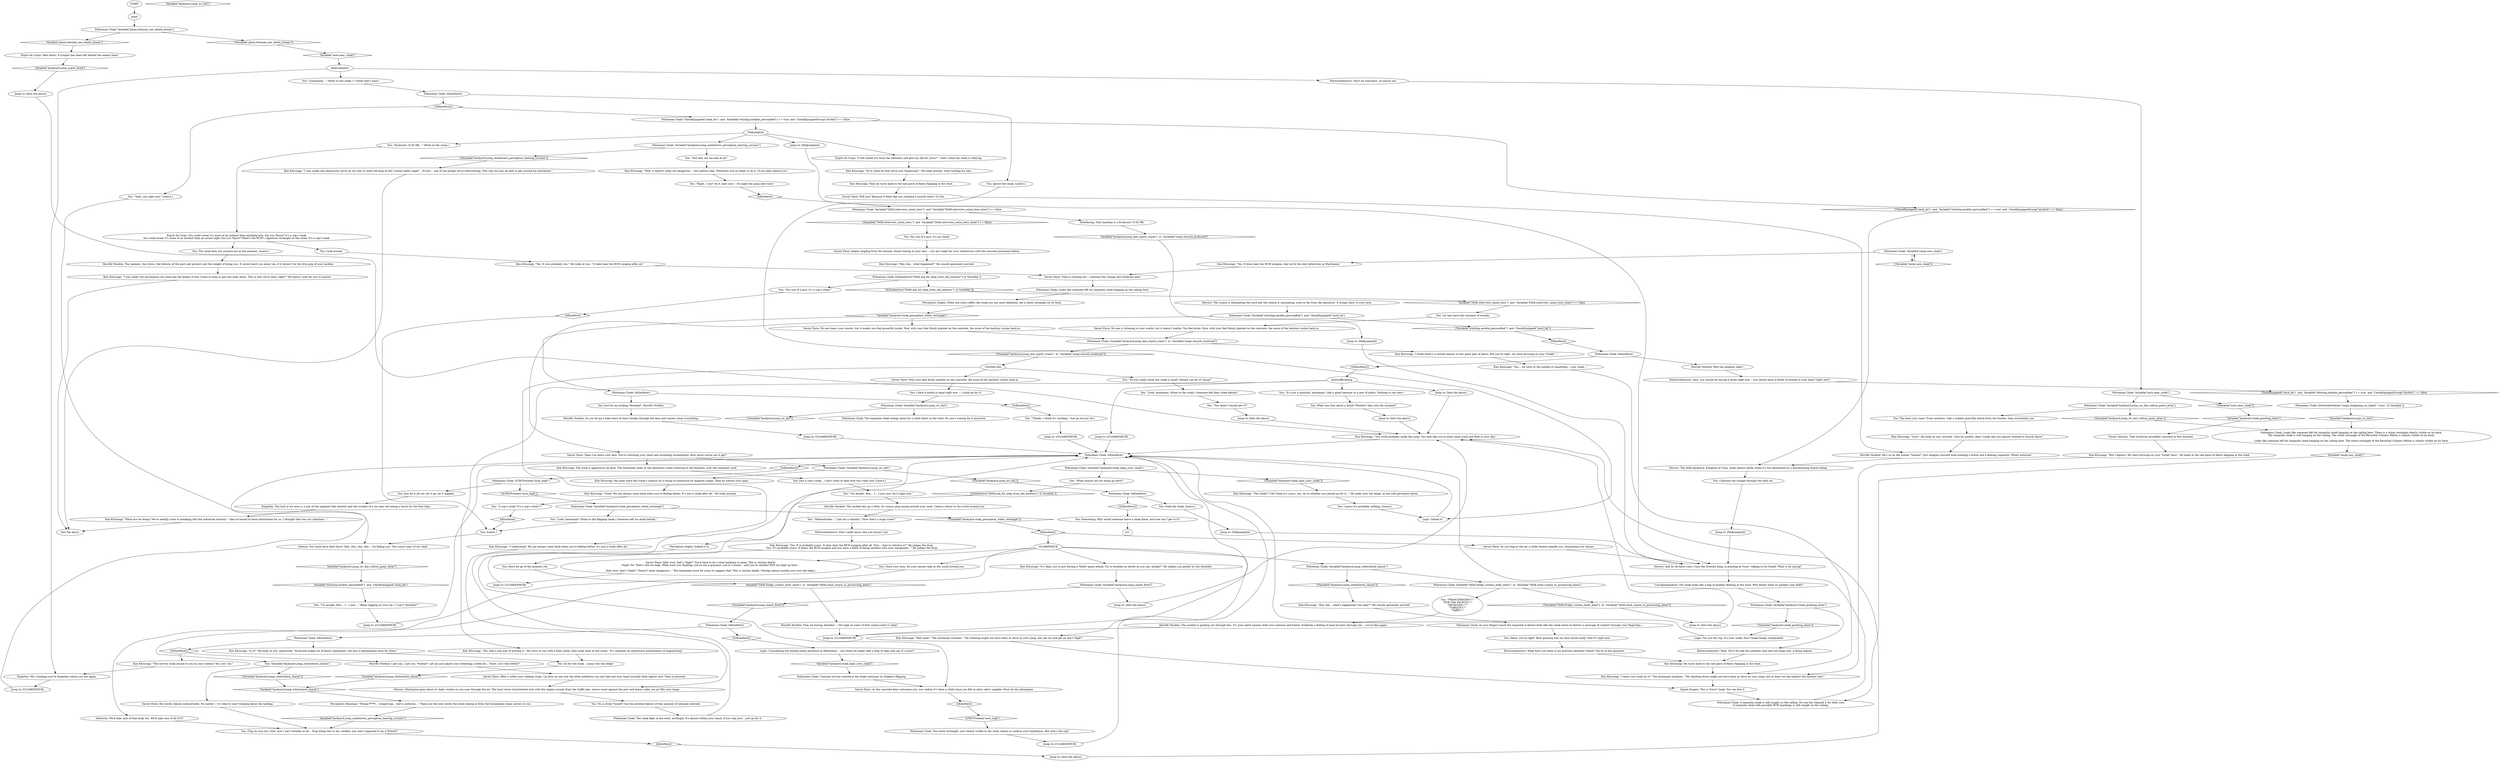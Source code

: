 # CONTAINERYARD / CLOAK JUMP
# You see a policeman-cloak -- jump to it. Get it. If you're above, to be precise! Otherwise, you can just pick it up or whatever.
# ==================================================
digraph G {
	  0 [label="START"];
	  1 [label="input"];
	  2 [label="You: \"Lieutenant...\" (Point to the cloak.) \"I think that's mine.\""];
	  3 [label="Policeman Cloak: Variable[\"plaza.tribunal_saw_death_dream\"]"];
	  4 [label="Variable[\"plaza.tribunal_saw_death_dream\"]", shape=diamond];
	  5 [label="!(Variable[\"plaza.tribunal_saw_death_dream\"])", shape=diamond];
	  6 [label="Shivers: The corpse is dominating the yard and the stench is nauseating, even so far from the epicentre. It brings tears to your eyes."];
	  7 [label="Jump to: [Into the abyss]"];
	  8 [label="Policeman Cloak: Variable[\"backyard.jump_kim_esprit_crane\"]  or  Variable[\"cargo.encyclo_kvalsund\"]"];
	  9 [label="Variable[\"backyard.jump_kim_esprit_crane\"]  or  Variable[\"cargo.encyclo_kvalsund\"]", shape=diamond];
	  10 [label="!(Variable[\"backyard.jump_kim_esprit_crane\"]  or  Variable[\"cargo.encyclo_kvalsund\"])", shape=diamond];
	  11 [label="Kim Kitsuragi: \"I think there's a certain beauty in this giant pair of pliers. But you're right, we were focusing on your *cloak*...\""];
	  12 [label="You: What was that about a drink? Wouldn't that ruin the moment?"];
	  13 [label="Esprit de Corps: *I will shield you from the elements and give my life for yours* -- that's what the cloak is relaying."];
	  14 [label="You: Damn, you're right! Beer gushing into my face would really *nail it* right now."];
	  15 [label="You: \"Do you really think this cloak is mine? Should I go for it? Jump?\""];
	  16 [label="You: Close your eyes, let your senses take in the world around you."];
	  17 [label="Jump to: [Midjumphub]"];
	  18 [label="Shivers: The little backyard, Kingdom of Cuno, looks almost idyllic when it's not dominated by a decomposing human being."];
	  19 [label="Horrific Necktie: Fine, be boring, breathe! -- Get high on some of that sweet-sweet O, baby!"];
	  20 [label="Horrific Necktie: As you let go a tidal wave of tears breaks through the dam and washes away everything."];
	  21 [label="Empathy: The look in his eyes is a mix of the engineer-like interest and the wonder of a six year old seeing a horse for the first time."];
	  22 [label="You: Just a cop's cloak... I don't want to deal with this right now. [Leave.]"];
	  23 [label="You: The cloak does not concern me at the moment. [Leave.]"];
	  24 [label="Savoir Faire: No one hears your shouts, but it makes you feel powerful inside. Now, with your feet firmly planted on the concrete, the noise of the harbour rushes back in."];
	  25 [label="Horrific Necktie: The necktie is guiding you through this. It's your spirit animal, both your nemesis and friend. Suddenly a feeling of ease brushes through you -- you're fine again."];
	  26 [label="Kim Kitsuragi: \"I was under the assumption we could ask the leader of this Union to help us get this body down. This is why we're here, right?\" He doesn't wait for you to answer."];
	  27 [label="Perception (Sight): Indeed it is."];
	  28 [label="Logic: Considering the limited police presence in Martinaise -- you think we might take a leap of logic and say it's yours?"];
	  29 [label="Savoir Faire: As the concrete floor welcomes you, you realize it's been a while since you felt so alive, alert, capable. Must be the adrenaline."];
	  30 [label="Jump to: [Midjumphub]"];
	  31 [label="You: (Tug on your tie.) God, now I can't breathe at all... Stop doing this to me, necktie, you were supposed to be a *friend*!"];
	  32 [label="Savoir Faire: After a while your sobbing stops. Up here no one saw the little meltdown you just had and your heart actually feels lighter now. Time to proceed."];
	  33 [label="Kim Kitsuragi: \"Sure.\" He looks at you, worried. \"Just be careful, okay? Looks like you almost strained a muscle there.\""];
	  34 [label="Policeman Cloak: Variable[\"TASK.interview_union_boss\"]  and  Variable[\"TASK.interview_union_boss_done\"] == false"];
	  35 [label="Variable[\"TASK.interview_union_boss\"]  and  Variable[\"TASK.interview_union_boss_done\"] == false", shape=diamond];
	  36 [label="!(Variable[\"TASK.interview_union_boss\"]  and  Variable[\"TASK.interview_union_boss_done\"] == false)", shape=diamond];
	  37 [label="Interfacing: That machine is a Kvalsund 10-20 HK."];
	  38 [label="Kim Kitsuragi: \"What are we doing? We're awfully close to breaking into the industrial harbour -- they're bound to have information for us. I thought that was our intention...\""];
	  39 [label="You: You son of a gun, it's my cloak!"];
	  40 [label="Policeman Cloak: Unaware of your existence the cloak continues its helpless flapping."];
	  41 [label="Policeman Cloak: IsTHCPresent(\"aces_high\")"];
	  42 [label="IsTHCPresent(\"aces_high\")", shape=diamond];
	  43 [label="!(IsTHCPresent(\"aces_high\"))", shape=diamond];
	  44 [label="You: Just let it all out, let it go, let it happen."];
	  45 [label="Policeman Cloak: Variable[\"backyard.jump_wc_fail\"]"];
	  46 [label="Variable[\"backyard.jump_wc_fail\"]", shape=diamond];
	  47 [label="!(Variable[\"backyard.jump_wc_fail\"])", shape=diamond];
	  48 [label="Kim Kitsuragi: His eyes trace the crane's contour as if trying to memorize its majestic shape. Then he notices your gaze."];
	  49 [label="Savoir Faire: No one is listening to your words, but it doesn't matter. You feel pride. Now, with your feet firmly planted on the concrete, the noise of the harbour rushes back in."];
	  50 [label="Kim Kitsuragi: \"Well, it doesn't seem too dangerous -- two metres tops. Whenever you're ready to do it, I'll be right behind you.\""];
	  51 [label="You: I guess it's probably nothing. [Leave.]"];
	  52 [label="You: \"Yeah, not right now.\" [Leave.]"];
	  53 [label="Policeman Cloak: Variable[\"backyard.jump_whitecheck_chasm\"]"];
	  54 [label="Variable[\"backyard.jump_whitecheck_chasm\"]", shape=diamond];
	  55 [label="!(Variable[\"backyard.jump_whitecheck_chasm\"])", shape=diamond];
	  56 [label="Policeman Cloak: Variable[\"TASK.fridge_victims_body_done\"]  or  Variable[\"TASK.send_corpse_to_processing_done\"]"];
	  57 [label="Variable[\"TASK.fridge_victims_body_done\"]  or  Variable[\"TASK.send_corpse_to_processing_done\"]", shape=diamond];
	  58 [label="!(Variable[\"TASK.fridge_victims_body_done\"]  or  Variable[\"TASK.send_corpse_to_processing_done\"])", shape=diamond];
	  59 [label="You: \"FRANCONEGRO!!!\"\n\"FOR THE PEOPLE!!!\"\n\"REVACHOL!!!\"\n\"TORQUE!!!\"\n\"TARE!!!\""];
	  60 [label="Kim Kitsuragi: \"The service cloak issued to you by your station? Yes, yes I do.\""];
	  61 [label="Jump to: [Into the abyss]"];
	  62 [label="Horrific Necktie: The sadness, the stress, the failures of the past and present and the weight of being you. It would wash you away, too, if it weren't for the firm grip of your necktie."];
	  63 [label="Jump to: [CLOAKENHUB]"];
	  64 [label="Horrific Necktie: He's so on the money, *bratan*. Just imagine yourself dual-wielding a bottle and a flaming cigarette! Whilst airborne!"];
	  65 [label="Policeman Cloak: SetVariableValue(\"cargo.cloakjump_wc_failed\", true) --[[ Variable[ ]]"];
	  66 [label="Jump to: [CLOAKENHUB]"];
	  67 [label="Shivers: Martinaise goes about its daily routine as you soar through the air. The loud voices of protesters mix with the engine sounds from the traffic jam; waves crash against the pier and dense, salty sea air fills your lungs."];
	  68 [label="Kim Kitsuragi: \"Hey, hey... what happened?\" He sounds genuinely worried."];
	  69 [label="Policeman Cloak: IsKimHere()"];
	  70 [label="IsKimHere()", shape=diamond];
	  71 [label="!(IsKimHere())", shape=diamond];
	  72 [label="Horrific Necktie: Feel the squeeze, baby!"];
	  73 [label="kimstuffhubbing"];
	  74 [label="Jump to: [Midjumphub]"];
	  75 [label="Kim Kitsuragi: He turns back to the sad piece of fabric flapping in the wind."];
	  76 [label="Kim Kitsuragi: \"Yes... we were in the middle of something -- your cloak...\""];
	  77 [label="Kim Kitsuragi: \"Good. We can always come back when you're feeling better. It's just a cloak after all.\" He looks around."];
	  78 [label="Jump to: [CLOAKENHUB]"];
	  79 [label="You: \"A cop's cloak! It's a cop's cloak!!!\""];
	  80 [label="You: Look around."];
	  81 [label="Kim Kitsuragi: \"Hell yeah!\" The lieutenant exclaims. \"My climbing might not have been as disco as your jump, but can we still get an Ace's High?\""];
	  82 [label="Policeman Cloak: The white rectangle, now clearly visible in the wind, seems to confirm your hypothesis. But who's the cop?"];
	  83 [label="Kim Kitsuragi: \"The cloak? I *do* think it's yours, yes. As to whether you should go for it...\" He looks over the ledge, at the cold pavement below."];
	  84 [label="You: \"Look, lieutenant. (Point to the cloak.) Someone left their cloak behind.\""];
	  85 [label="Electrochemistry: Don't be ridiculous, of course not."];
	  86 [label="Jump to: [Into the abyss]"];
	  87 [label="Kim Kitsuragi: \"Or it could be that we're just *exploring*.\" He looks around, wind rustling his hair."];
	  88 [label="Into the abyss"];
	  89 [label="Kim Kitsuragi: \"You could probably make the jump. You look like you've done some track and field in your day.\""];
	  90 [label="You: Don't let go of the moment yet."];
	  91 [label="Policeman Cloak: Variable[\"backyard.jump_midshivers_perception_hearing_success\"]"];
	  92 [label="Variable[\"backyard.jump_midshivers_perception_hearing_success\"]", shape=diamond];
	  93 [label="!(Variable[\"backyard.jump_midshivers_perception_hearing_success\"])", shape=diamond];
	  94 [label="You: \"Not bad, not too bad at all.\""];
	  95 [label="Horrific Necktie: I got you, I got you, *bratan*. Let me just adjust your breathing a little bit... There, isn't that better?"];
	  96 [label="You: \"I'm alright, Kim... I... I just...\" (Keep tugging on your tie.) \"I can't *breathe*.\""];
	  97 [label="Policeman Cloak: As your fingers touch the tarpaulin it almost feels like the cloak wants to deliver a message of comfort through your fingertips..."];
	  98 [label="Jump to: [Midjumphub]"];
	  99 [label="Policeman Cloak: Looks like someone left his tarpaulin cloak hanging on the railing here."];
	  100 [label="Logic: You are the cop. It's your cloak. Don't make things complicated."];
	  101 [label="Jump to: [CLOAKENHUB]"];
	  102 [label="Savoir Faire: Will you? Because it feels like you strained a muscle there. Or two."];
	  103 [label="You: Interesting. Why would someone leave a cloak there, and how can I get to it?"];
	  104 [label="Policeman Cloak: CheckEquipped(\"neck_tie\")  and  Variable[\"whirling.necktie_personified\"] == true  and  CheckEquippedGroup(\"alcohol\") == false"];
	  105 [label="CheckEquipped(\"neck_tie\")  and  Variable[\"whirling.necktie_personified\"] == true  and  CheckEquippedGroup(\"alcohol\") == false", shape=diamond];
	  106 [label="!(CheckEquipped(\"neck_tie\")  and  Variable[\"whirling.necktie_personified\"] == true  and  CheckEquippedGroup(\"alcohol\") == false)", shape=diamond];
	  107 [label="Midjumphub"];
	  108 [label="Shivers: And its de-facto ruler, Cuno the Gremlin King, is pointing at *you*, talking to his friend. What is he saying?"];
	  109 [label="You: Continue the voyage through the salty air."];
	  110 [label="You: \"Kvalsund 10-20 HK...\" (Point at the crane.)"];
	  111 [label="You: \"It's just a machine, lieutenant. Like a giant hammer or a pair of pliers. Nothing to see here.\""];
	  112 [label="Kim Kitsuragi: \"Yes, that's one way of putting it.\" He turns to you with a faint smile, then looks back at the crane. \"It's certainly an impressive achievement of engineering.\""];
	  113 [label="Electrochemistry: Don't really know why you haven't yet."];
	  114 [label="Policeman Cloak: Variable[\"backyard.jump_wc_fail\"]"];
	  115 [label="Variable[\"backyard.jump_wc_fail\"]", shape=diamond];
	  116 [label="!(Variable[\"backyard.jump_wc_fail\"])", shape=diamond];
	  117 [label="Policeman Cloak: The tarpaulin cloak swings alone for a while there in the wind. No one's coming for it anymore."];
	  118 [label="Esprit de Corps: Man down! A trooper has been left behind the enemy lines!"];
	  119 [label="Perception (Sight): When the wind ruffles the cloak you can most definitely see a white rectangle on its back."];
	  120 [label="Policeman Cloak: IsKimHere()"];
	  121 [label="IsKimHere()", shape=diamond];
	  122 [label="!(IsKimHere())", shape=diamond];
	  123 [label="Policeman Cloak: IsKimHere()"];
	  124 [label="IsKimHere()", shape=diamond];
	  125 [label="!(IsKimHere())", shape=diamond];
	  126 [label="Kim Kitsuragi: \"Is it?\" He looks at you, impressed. \"Kvalsund makes lot of heavy equipment, but this is phenomenal even for them.\""];
	  127 [label="Esprit de Corps: You could swear it's more of an instinct than anything else, but you *know* it's a cop's cloak.\nYou could swear it's more of an instinct than an actual sight, but you *know* there's the RCM's signature rectangle on the cloak. It's a cop's cloak.
"];
	  128 [label="Jump to: [Into the abyss]"];
	  129 [label="Logic: Nailed it!"];
	  130 [label="Savoir Faire: Ankles tingling from the tension, blood roaring in your ears -- you are ready for your rendezvous with the concrete pavement below."];
	  131 [label="Authority: We'll take care of that body too. We'll take care of all of it!"];
	  132 [label="Policeman Cloak: Variable[\"whirling.necktie_personified\"]  and  CheckEquipped(\"neck_tie\")"];
	  133 [label="Variable[\"whirling.necktie_personified\"]  and  CheckEquipped(\"neck_tie\")", shape=diamond];
	  134 [label="!(Variable[\"whirling.necktie_personified\"]  and  CheckEquipped(\"neck_tie\"))", shape=diamond];
	  135 [label="Savoir Faire: Tears run down your face. You're clutching your chest and mumbling incoherently. How much worse can it get?"];
	  136 [label="Electrochemistry: Also, you should be having a drink right now -- you should have a bottle of alcohol in your hand *right now*."];
	  137 [label="You: No, a drink *would* ruin the pristine beauty of this moment of ultimate sobriety."];
	  138 [label="Kim Kitsuragi: \"I understand. We can always come back when you're feeling better. It's just a cloak after all.\""];
	  139 [label="Horrific Necktie: The necktie lets go a little, its vicious grip easing around your neck. Colours return to the world around you."];
	  140 [label="Policeman Cloak: Variable[\"backyard.jump_esprit_fired\"]"];
	  141 [label="Variable[\"backyard.jump_esprit_fired\"]", shape=diamond];
	  142 [label="!(Variable[\"backyard.jump_esprit_fired\"])", shape=diamond];
	  143 [label="Jump to: [Into the abyss]"];
	  144 [label="Volition: You could have died there! Shit, shit, shit, shit... I'm failing you. This wasn't part of our deal!"];
	  145 [label="Policeman Cloak: IsKimHere()"];
	  146 [label="IsKimHere()", shape=diamond];
	  147 [label="!(IsKimHere())", shape=diamond];
	  148 [label="You: Grab the cloak. [Leave.]"];
	  149 [label="Empathy: He's thinking you've forgotten where you are again."];
	  150 [label="Kim Kitsuragi: Then he turns back to the sad piece of fabric flapping in the wind."];
	  151 [label="Untitled hub"];
	  152 [label="Policeman Cloak: Variable[\"auto.near_cloak\"]"];
	  153 [label="Variable[\"auto.near_cloak\"]", shape=diamond];
	  154 [label="!(Variable[\"auto.near_cloak\"])", shape=diamond];
	  155 [label="Policeman Cloak: Variable[\"backyard.jump_wc_fail_voliton_panic_attac\"]"];
	  156 [label="Variable[\"backyard.jump_wc_fail_voliton_panic_attac\"]", shape=diamond];
	  157 [label="!(Variable[\"backyard.jump_wc_fail_voliton_panic_attac\"])", shape=diamond];
	  158 [label="You: The tears just come. From nowhere. Like a sudden guerrilla attack from the bushes, they overwhelm you."];
	  159 [label="You: \"Thanks, I think it's working.\" (Let go of your tie.)"];
	  160 [label="You: \"Motherfucker...\" (Let out a whistle.) \"Now that's a huge crane!\""];
	  161 [label="Jump to: [CLOAKENHUB]"];
	  162 [label="Kim Kitsuragi: \"I knew you could do it!\" The lieutenant exclaims. \"My climbing down might not have been as disco as your jump, but at least we can explore the harbour now.\""];
	  163 [label="Policeman Cloak: Variable[\"backyard.cloak_perception_white_rectangle\"]"];
	  164 [label="Variable[\"backyard.cloak_perception_white_rectangle\"]", shape=diamond];
	  165 [label="!(Variable[\"backyard.cloak_perception_white_rectangle\"])", shape=diamond];
	  166 [label="You: \"Look, lieutenant! (Point to the flapping cloak.) Someone left his cloak behind.\""];
	  167 [label="CLOAKENHUB"];
	  168 [label="Policeman Cloak: IsKimHere()"];
	  169 [label="IsKimHere()", shape=diamond];
	  170 [label="!(IsKimHere())", shape=diamond];
	  171 [label="Policeman Cloak: Variable[\"backyard.cloak_logic_your_cloak\"]"];
	  172 [label="Variable[\"backyard.cloak_logic_your_cloak\"]", shape=diamond];
	  173 [label="!(Variable[\"backyard.cloak_logic_your_cloak\"])", shape=diamond];
	  174 [label="You: \"What exactly are we doing up here?\""];
	  175 [label="Savoir Faire: Holy wow, that's *high*! You'd have to be a total madman to jump. This is certain death!\nNope! No! That's still too high. What were you thinking, you're not a gymnast, you're a boxer -- and you've climbed WAY too high up here...
\nHoly wow, that's *high*! 'Doesn't seem dangerous...' The lieutenant must be crazy to suggest that! This is certain death. (Vertigo almost pushes you over the edge.)
"];
	  176 [label="Kim Kitsuragi: \"Hey, hey... what's happening? You okay?\" He sounds genuinely worried."];
	  177 [label="Jump to: [Into the abyss]"];
	  178 [label="You: \"I'm alright, Kim... I... I just can't do it right now.\""];
	  179 [label="Policeman Cloak: IsTaskActive(\"TASK.ask_for_help_from_the_harbour\")--[[ Variable[ ]]"];
	  180 [label="IsTaskActive(\"TASK.ask_for_help_from_the_harbour\")--[[ Variable[ ]]", shape=diamond];
	  181 [label="!(IsTaskActive(\"TASK.ask_for_help_from_the_harbour\")--[[ Variable[ ]])", shape=diamond];
	  182 [label="You: \"You son of a gun, it's a cop's cloak!\""];
	  183 [label="Policeman Cloak: IsKimHere()"];
	  184 [label="IsKimHere()", shape=diamond];
	  185 [label="!(IsKimHere())", shape=diamond];
	  186 [label="You: Just let me fucking *breathe*, Horrific Necktie."];
	  187 [label="Kim Kitsuragi: The wind is aggressive up here. The lieutenant looks at the enormous crane towering in the distance, over the container yard."];
	  188 [label="Kim Kitsuragi: \"Yes. It was probably you.\" He looks at you. \"It does bear the RCM insignia after all.\""];
	  189 [label="You: \"You think I should get it?\""];
	  190 [label="Savoir Faire: Time is running out -- continue the voyage and celebrate later."];
	  191 [label="Kim Kitsuragi: \"But I digress. We were focusing on your *cloak* here.\" He looks at the sad piece of fabric flapping in the wind."];
	  192 [label="You: Go for the cloak -- jump over the ledge!"];
	  193 [label="You: Variable[\"backyard.jump_whitecheck_chasm\"]"];
	  194 [label="Variable[\"backyard.jump_whitecheck_chasm\"]", shape=diamond];
	  195 [label="!(Variable[\"backyard.jump_whitecheck_chasm\"])", shape=diamond];
	  196 [label="Savoir Faire: His words remain indiscernible. No matter -- it's time to start thinking about the landing."];
	  197 [label="Kim Kitsuragi: \"I was under the impression we're on our way to meet the king of this *castle under siege* -- Evrart -- one of the people we're interviewing. This way we may be able to get around his henchmen.\""];
	  198 [label="You: Let him have this moment of wonder."];
	  199 [label="Jump to: [Into the abyss]"];
	  200 [label="You: I have a bottle in hand right now -- I could go for it!"];
	  201 [label="Savoir Faire: With your feet firmly planted on the concrete, the noise of the harbour rushes back in."];
	  202 [label="Inland Empire: This is *your* cloak. You can feel it."];
	  203 [label="Policeman Cloak: Variable[\"cargo.saw_cloak\"]"];
	  204 [label="Variable[\"cargo.saw_cloak\"]", shape=diamond];
	  205 [label="!(Variable[\"cargo.saw_cloak\"])", shape=diamond];
	  206 [label="Kim Kitsuragi: \"Yes. It does bear the RCM insignia. And we're the only detectives in Martinaise.\""];
	  207 [label="Policeman Cloak: IsKimHere()"];
	  208 [label="IsKimHere()", shape=diamond];
	  209 [label="!(IsKimHere())", shape=diamond];
	  210 [label="You: Ignore the cloak. [Leave.]"];
	  211 [label="Savoir Faire: As you leap in the air, a chilly breeze engulfs you, sharpening you senses."];
	  212 [label="Perception (Hearing): \"Flying f****t... winged pig... shit is airborne...\" These are the only words the wind coming in from the Insulindian ocean carries to you."];
	  213 [label="Conceptualization: The cloak looks like a bag of goodies floating in the wind. Who knows what its pockets may hide?!"];
	  214 [label="You: \"Right, I can't do it right now -- I'll make the jump next time.\""];
	  215 [label="Policeman Cloak: Looks like someone left his tarpaulin cloak hanging on the railing here. There is a white rectangle clearly visible on its back.\nThe tarpaulin cloak is still hanging on the railing. The white rectangle of the Revachol Citizens Militia is clearly visible on its back.
\nLooks like someone left his tarpaulin cloak hanging on the railing here. The white rectangle of the Revachol Citizens Militia is clearly visible on its back.
"];
	  216 [label="othersideintro"];
	  217 [label="Policeman Cloak: A tarpaulin cloak is still caught on the railing. No one has claimed it for their own.\nA tarpaulin cloak with possible RCM markings is still caught on the railing. "];
	  218 [label="Visual Calculus: That would be incredibly unsound at this moment."];
	  219 [label="Kim Kitsuragi: \"Yes. It is probably yours. It does bear the RCM insignia after all. Now -- how to retrieve it?\" He judges the drop.\n\"Yes. It's probably yours. It bears the RCM insignia and you have a habit of being careless with your equipment...\" He judges the drop."];
	  220 [label="You: [Leave.]"];
	  221 [label="Kim Kitsuragi: \"It's okay, you're just having a *little* panic attack. Try to breathe as slowly as you can, alright?\" He shakes you gently by the shoulder."];
	  222 [label="Jump to: [CLOAKENHUB]"];
	  223 [label="Jump to: [CLOAKENHUB]"];
	  224 [label="Jump to: [CLOAKENHUB]"];
	  225 [label="Policeman Cloak: Variable[\"backyard.cloak_greeting_done\"]"];
	  226 [label="Variable[\"backyard.cloak_greeting_done\"]", shape=diamond];
	  227 [label="!(Variable[\"backyard.cloak_greeting_done\"])", shape=diamond];
	  228 [label="Electrochemistry: Yeah. You'd be like the ultimate rock and roll mega star. A flying legend."];
	  229 [label="Electrochemistry: What have you done to my precious alcoholic friend? You're no fun anymore."];
	  230 [label="Policeman Cloak: The cloak flaps in the wind, invitingly. It's almost within your reach, if you only just... just go for it."];
	  0 -> 1
	  1 -> 3
	  2 -> 207
	  3 -> 4
	  3 -> 5
	  4 -> 118
	  5 -> 153
	  6 -> 132
	  7 -> 89
	  8 -> 10
	  8 -> 11
	  9 -> 74
	  10 -> 151
	  11 -> 76
	  12 -> 86
	  13 -> 87
	  14 -> 229
	  15 -> 84
	  16 -> 131
	  17 -> 108
	  18 -> 109
	  19 -> 223
	  20 -> 63
	  21 -> 38
	  22 -> 178
	  23 -> 62
	  24 -> 8
	  25 -> 223
	  26 -> 88
	  27 -> 29
	  28 -> 172
	  29 -> 124
	  30 -> 108
	  31 -> 70
	  32 -> 67
	  33 -> 64
	  34 -> 36
	  34 -> 37
	  35 -> 198
	  36 -> 39
	  37 -> 9
	  38 -> 88
	  39 -> 130
	  40 -> 29
	  41 -> 43
	  41 -> 44
	  42 -> 82
	  43 -> 163
	  44 -> 21
	  45 -> 48
	  45 -> 47
	  46 -> 215
	  47 -> 145
	  48 -> 77
	  49 -> 8
	  50 -> 214
	  51 -> 129
	  52 -> 144
	  53 -> 56
	  53 -> 55
	  54 -> 212
	  55 -> 176
	  56 -> 58
	  56 -> 59
	  57 -> 19
	  58 -> 7
	  59 -> 25
	  60 -> 149
	  61 -> 89
	  62 -> 26
	  63 -> 168
	  64 -> 18
	  65 -> 46
	  66 -> 168
	  67 -> 137
	  68 -> 179
	  69 -> 72
	  69 -> 71
	  70 -> 177
	  71 -> 73
	  72 -> 136
	  73 -> 112
	  73 -> 161
	  73 -> 199
	  73 -> 111
	  74 -> 108
	  75 -> 162
	  76 -> 162
	  77 -> 79
	  78 -> 168
	  79 -> 169
	  80 -> 188
	  81 -> 202
	  82 -> 101
	  83 -> 51
	  84 -> 189
	  85 -> 152
	  86 -> 89
	  87 -> 150
	  89 -> 168
	  90 -> 57
	  91 -> 93
	  91 -> 94
	  92 -> 31
	  93 -> 197
	  94 -> 50
	  95 -> 32
	  96 -> 222
	  97 -> 14
	  98 -> 108
	  99 -> 119
	  100 -> 168
	  101 -> 168
	  102 -> 64
	  103 -> 231
	  104 -> 106
	  104 -> 107
	  105 -> 65
	  106 -> 18
	  107 -> 17
	  107 -> 91
	  107 -> 13
	  107 -> 110
	  108 -> 213
	  109 -> 30
	  110 -> 127
	  111 -> 12
	  112 -> 192
	  113 -> 219
	  114 -> 116
	  114 -> 117
	  118 -> 141
	  119 -> 164
	  120 -> 122
	  120 -> 123
	  121 -> 220
	  122 -> 28
	  123 -> 125
	  123 -> 126
	  124 -> 42
	  125 -> 60
	  125 -> 95
	  126 -> 192
	  127 -> 80
	  127 -> 23
	  128 -> 89
	  129 -> 168
	  130 -> 68
	  131 -> 31
	  132 -> 134
	  132 -> 135
	  133 -> 96
	  134 -> 184
	  135 -> 187
	  135 -> 45
	  136 -> 105
	  137 -> 230
	  138 -> 67
	  139 -> 160
	  140 -> 142
	  140 -> 143
	  141 -> 128
	  142 -> 120
	  143 -> 89
	  144 -> 156
	  145 -> 147
	  145 -> 148
	  146 -> 34
	  147 -> 103
	  148 -> 98
	  149 -> 224
	  150 -> 102
	  151 -> 201
	  151 -> 138
	  151 -> 15
	  152 -> 154
	  152 -> 155
	  153 -> 216
	  154 -> 226
	  155 -> 157
	  155 -> 158
	  156 -> 133
	  157 -> 215
	  158 -> 33
	  159 -> 78
	  160 -> 113
	  161 -> 168
	  162 -> 202
	  163 -> 165
	  163 -> 166
	  164 -> 24
	  164 -> 183
	  165 -> 208
	  166 -> 220
	  167 -> 193
	  167 -> 175
	  167 -> 16
	  167 -> 81
	  167 -> 53
	  167 -> 221
	  168 -> 170
	  168 -> 171
	  169 -> 220
	  170 -> 41
	  171 -> 173
	  171 -> 174
	  172 -> 40
	  173 -> 83
	  174 -> 180
	  175 -> 66
	  176 -> 97
	  177 -> 89
	  178 -> 139
	  179 -> 181
	  179 -> 182
	  180 -> 27
	  181 -> 35
	  182 -> 121
	  183 -> 185
	  183 -> 186
	  184 -> 69
	  185 -> 159
	  186 -> 20
	  187 -> 22
	  188 -> 190
	  189 -> 61
	  190 -> 99
	  191 -> 162
	  192 -> 194
	  193 -> 195
	  193 -> 196
	  194 -> 54
	  195 -> 54
	  196 -> 31
	  197 -> 88
	  198 -> 49
	  199 -> 89
	  200 -> 114
	  201 -> 200
	  202 -> 217
	  203 -> 205
	  203 -> 206
	  204 -> 217
	  205 -> 203
	  206 -> 190
	  207 -> 209
	  207 -> 210
	  208 -> 211
	  208 -> 167
	  209 -> 104
	  209 -> 52
	  210 -> 129
	  211 -> 108
	  212 -> 92
	  213 -> 225
	  214 -> 146
	  215 -> 204
	  216 -> 2
	  216 -> 85
	  216 -> 149
	  217 -> 168
	  218 -> 191
	  219 -> 90
	  220 -> 144
	  221 -> 140
	  222 -> 168
	  223 -> 168
	  224 -> 168
	  225 -> 227
	  225 -> 228
	  226 -> 218
	  227 -> 100
	  228 -> 75
	  229 -> 75
	  230 -> 168
}

